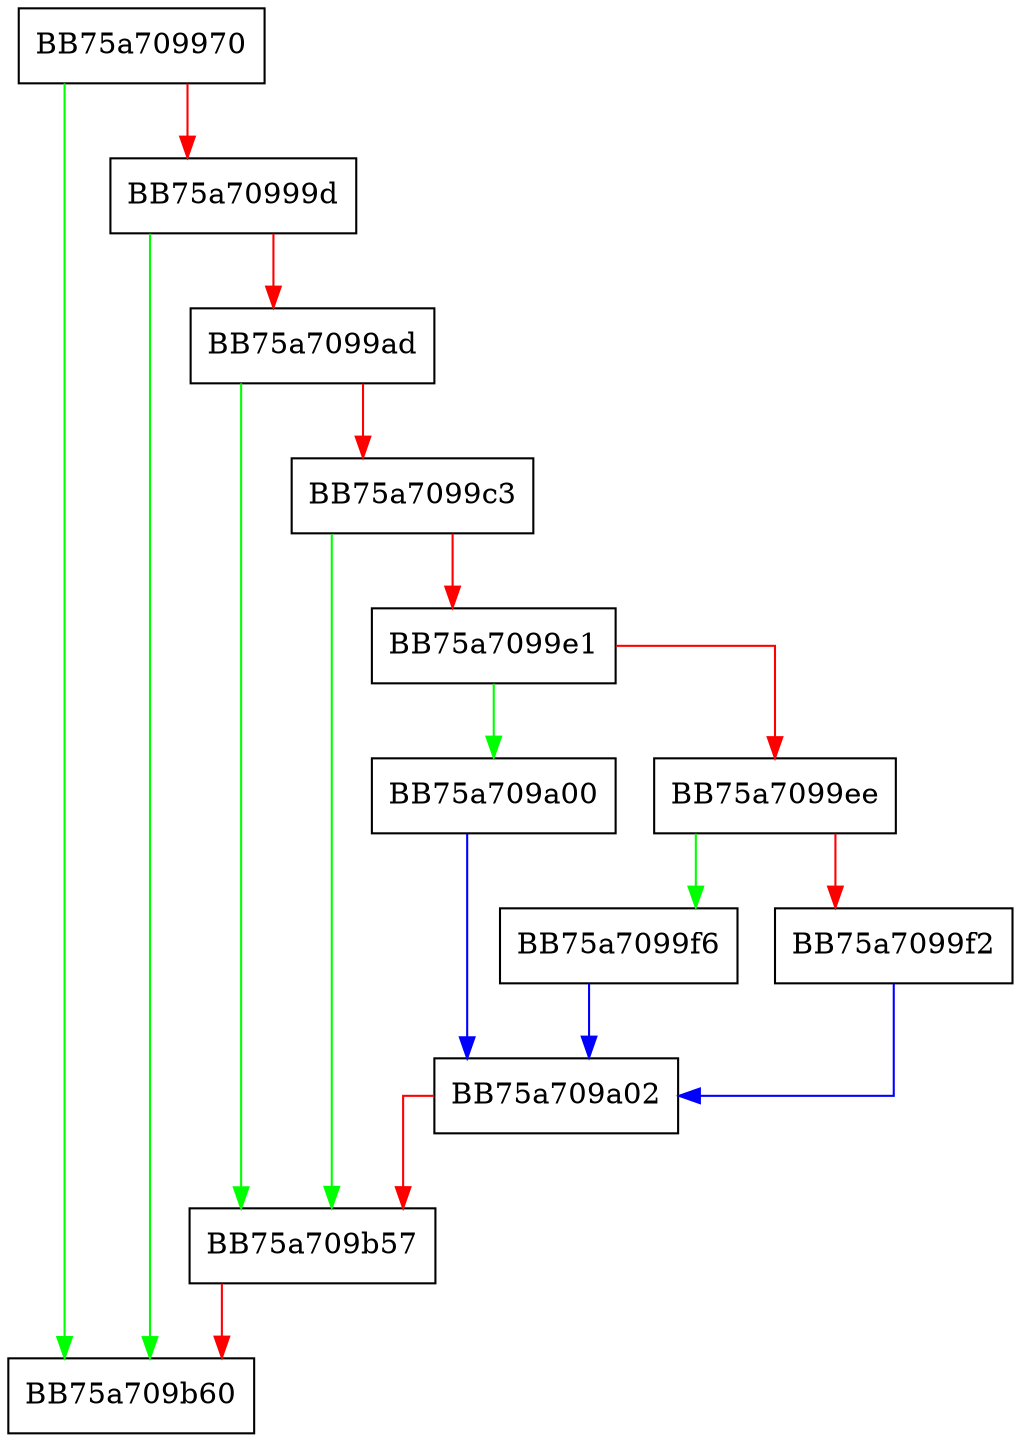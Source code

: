 digraph Scan {
  node [shape="box"];
  graph [splines=ortho];
  BB75a709970 -> BB75a709b60 [color="green"];
  BB75a709970 -> BB75a70999d [color="red"];
  BB75a70999d -> BB75a709b60 [color="green"];
  BB75a70999d -> BB75a7099ad [color="red"];
  BB75a7099ad -> BB75a709b57 [color="green"];
  BB75a7099ad -> BB75a7099c3 [color="red"];
  BB75a7099c3 -> BB75a709b57 [color="green"];
  BB75a7099c3 -> BB75a7099e1 [color="red"];
  BB75a7099e1 -> BB75a709a00 [color="green"];
  BB75a7099e1 -> BB75a7099ee [color="red"];
  BB75a7099ee -> BB75a7099f6 [color="green"];
  BB75a7099ee -> BB75a7099f2 [color="red"];
  BB75a7099f2 -> BB75a709a02 [color="blue"];
  BB75a7099f6 -> BB75a709a02 [color="blue"];
  BB75a709a00 -> BB75a709a02 [color="blue"];
  BB75a709a02 -> BB75a709b57 [color="red"];
  BB75a709b57 -> BB75a709b60 [color="red"];
}